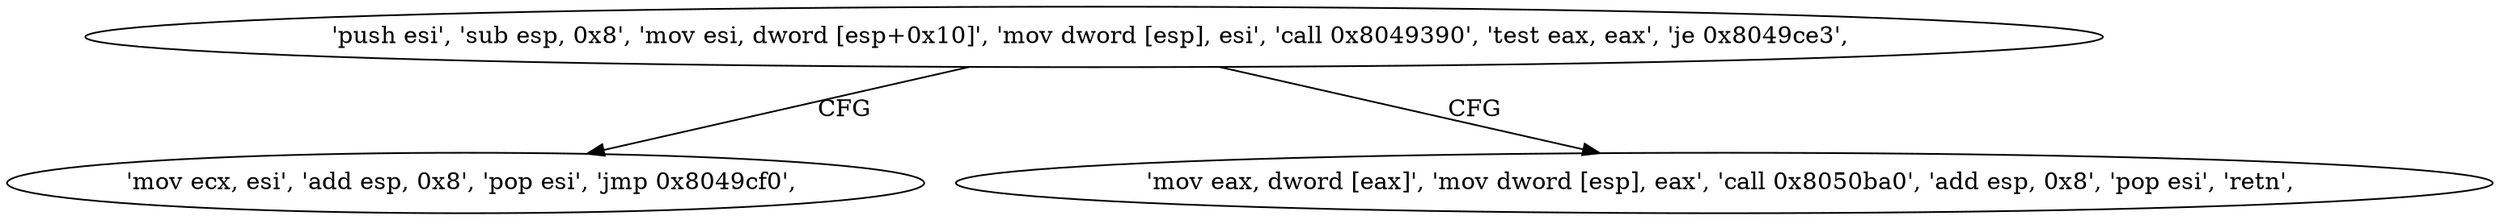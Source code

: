 digraph "func" {
"134520000" [label = "'push esi', 'sub esp, 0x8', 'mov esi, dword [esp+0x10]', 'mov dword [esp], esi', 'call 0x8049390', 'test eax, eax', 'je 0x8049ce3', " ]
"134520035" [label = "'mov ecx, esi', 'add esp, 0x8', 'pop esi', 'jmp 0x8049cf0', " ]
"134520020" [label = "'mov eax, dword [eax]', 'mov dword [esp], eax', 'call 0x8050ba0', 'add esp, 0x8', 'pop esi', 'retn', " ]
"134520000" -> "134520035" [ label = "CFG" ]
"134520000" -> "134520020" [ label = "CFG" ]
}
